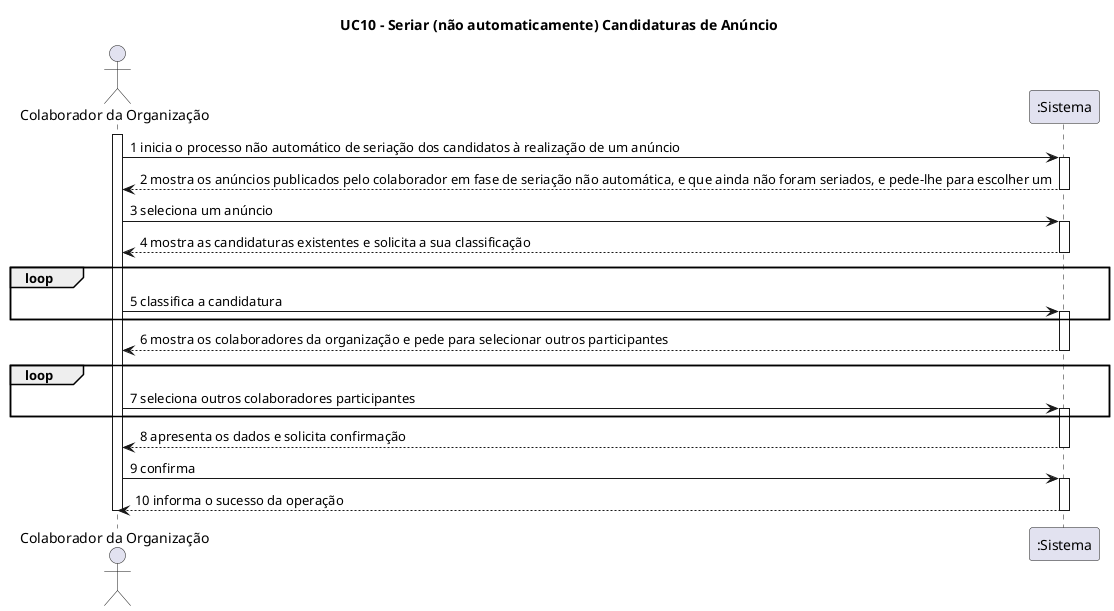 @startuml

title UC10 - Seriar (não automaticamente) Candidaturas de Anúncio

actor "Colaborador da Organização"
activate "Colaborador da Organização"

"Colaborador da Organização" -> ":Sistema" : 1 inicia o processo não automático de seriação dos candidatos à realização de um anúncio
activate ":Sistema"

":Sistema" --> "Colaborador da Organização": 2 mostra os anúncios publicados pelo colaborador em fase de seriação não automática, e que ainda não foram seriados, e pede-lhe para escolher um
deactivate ":Sistema"

"Colaborador da Organização" -> ":Sistema": 3 seleciona um anúncio
activate ":Sistema"

":Sistema" --> "Colaborador da Organização": 4 mostra as candidaturas existentes e solicita a sua classificação
deactivate ":Sistema"

loop 

"Colaborador da Organização" -> ":Sistema": 5 classifica a candidatura
activate ":Sistema"

end

":Sistema" --> "Colaborador da Organização": 6 mostra os colaboradores da organização e pede para selecionar outros participantes
deactivate ":Sistema"

loop

"Colaborador da Organização" -> ":Sistema": 7 seleciona outros colaboradores participantes
activate ":Sistema"

end

":Sistema" --> "Colaborador da Organização": 8 apresenta os dados e solicita confirmação
deactivate ":Sistema"

"Colaborador da Organização" -> ":Sistema": 9 confirma
activate ":Sistema"

":Sistema" --> "Colaborador da Organização": 10 informa o sucesso da operação
deactivate ":Sistema"

deactivate "Colaborador da Organização"

@enduml
